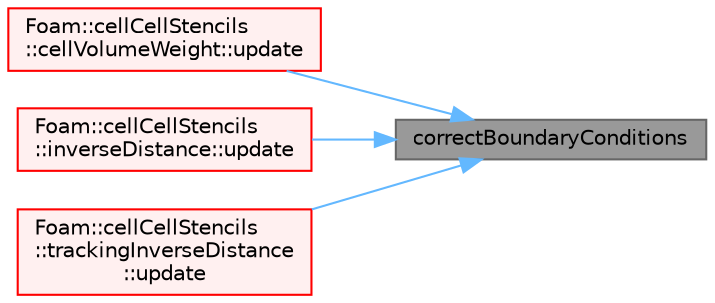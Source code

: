 digraph "correctBoundaryConditions"
{
 // LATEX_PDF_SIZE
  bgcolor="transparent";
  edge [fontname=Helvetica,fontsize=10,labelfontname=Helvetica,labelfontsize=10];
  node [fontname=Helvetica,fontsize=10,shape=box,height=0.2,width=0.4];
  rankdir="RL";
  Node1 [id="Node000001",label="correctBoundaryConditions",height=0.2,width=0.4,color="gray40", fillcolor="grey60", style="filled", fontcolor="black",tooltip=" "];
  Node1 -> Node2 [id="edge1_Node000001_Node000002",dir="back",color="steelblue1",style="solid",tooltip=" "];
  Node2 [id="Node000002",label="Foam::cellCellStencils\l::cellVolumeWeight::update",height=0.2,width=0.4,color="red", fillcolor="#FFF0F0", style="filled",URL="$classFoam_1_1cellCellStencils_1_1cellVolumeWeight.html#aa2aac016e2bf7b5bd2b271786c2791aa",tooltip=" "];
  Node1 -> Node5 [id="edge2_Node000001_Node000005",dir="back",color="steelblue1",style="solid",tooltip=" "];
  Node5 [id="Node000005",label="Foam::cellCellStencils\l::inverseDistance::update",height=0.2,width=0.4,color="red", fillcolor="#FFF0F0", style="filled",URL="$classFoam_1_1cellCellStencils_1_1inverseDistance.html#aa2aac016e2bf7b5bd2b271786c2791aa",tooltip=" "];
  Node1 -> Node9 [id="edge3_Node000001_Node000009",dir="back",color="steelblue1",style="solid",tooltip=" "];
  Node9 [id="Node000009",label="Foam::cellCellStencils\l::trackingInverseDistance\l::update",height=0.2,width=0.4,color="red", fillcolor="#FFF0F0", style="filled",URL="$classFoam_1_1cellCellStencils_1_1trackingInverseDistance.html#aa2aac016e2bf7b5bd2b271786c2791aa",tooltip=" "];
}

